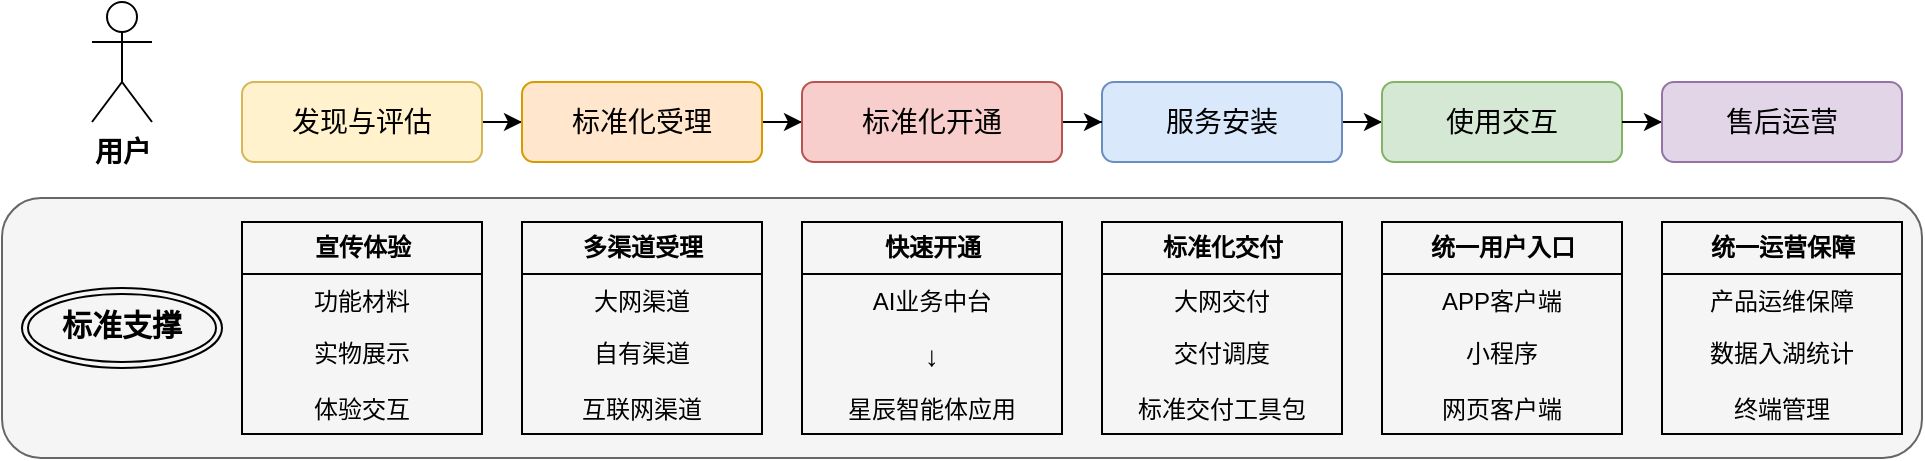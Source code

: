 <mxfile version="24.6.4" type="github">
  <diagram name="第 1 页" id="skmfDQism_-odXpiqAvK">
    <mxGraphModel dx="1773" dy="629" grid="1" gridSize="10" guides="1" tooltips="1" connect="1" arrows="1" fold="1" page="1" pageScale="1" pageWidth="827" pageHeight="1169" math="0" shadow="0">
      <root>
        <mxCell id="0" />
        <mxCell id="1" parent="0" />
        <mxCell id="_hDBVAwAWdwa8NDzi-Jl-86" value="" style="rounded=1;whiteSpace=wrap;html=1;align=left;verticalAlign=top;spacingLeft=4;spacingRight=4;fontFamily=Helvetica;fontSize=12;fontColor=#333333;fillColor=#f5f5f5;strokeColor=#666666;" parent="1" vertex="1">
          <mxGeometry x="-20" y="268" width="960" height="130" as="geometry" />
        </mxCell>
        <mxCell id="_hDBVAwAWdwa8NDzi-Jl-2" value="&lt;font style=&quot;font-size: 14px;&quot;&gt;&lt;b&gt;用户&lt;/b&gt;&lt;/font&gt;" style="shape=umlActor;verticalLabelPosition=bottom;verticalAlign=top;html=1;outlineConnect=0;" parent="1" vertex="1">
          <mxGeometry x="25" y="170" width="30" height="60" as="geometry" />
        </mxCell>
        <mxCell id="_hDBVAwAWdwa8NDzi-Jl-40" value="" style="edgeStyle=orthogonalEdgeStyle;rounded=0;orthogonalLoop=1;jettySize=auto;html=1;fontFamily=Helvetica;fontSize=12;fontColor=default;" parent="1" source="_hDBVAwAWdwa8NDzi-Jl-10" target="_hDBVAwAWdwa8NDzi-Jl-19" edge="1">
          <mxGeometry relative="1" as="geometry" />
        </mxCell>
        <mxCell id="_hDBVAwAWdwa8NDzi-Jl-10" value="&lt;font style=&quot;font-size: 14px;&quot;&gt;发现与评估&lt;/font&gt;" style="rounded=1;whiteSpace=wrap;html=1;fillColor=#fff2cc;strokeColor=#d6b656;" parent="1" vertex="1">
          <mxGeometry x="100" y="210" width="120" height="40" as="geometry" />
        </mxCell>
        <mxCell id="_hDBVAwAWdwa8NDzi-Jl-15" value="&lt;b&gt;宣传体验&lt;/b&gt;" style="swimlane;fontStyle=0;childLayout=stackLayout;horizontal=1;startSize=26;fillColor=none;horizontalStack=0;resizeParent=1;resizeParentMax=0;resizeLast=0;collapsible=1;marginBottom=0;html=1;" parent="1" vertex="1">
          <mxGeometry x="100" y="280" width="120" height="106" as="geometry">
            <mxRectangle x="110" y="280" width="60" height="30" as="alternateBounds" />
          </mxGeometry>
        </mxCell>
        <mxCell id="_hDBVAwAWdwa8NDzi-Jl-16" value="功能材料" style="text;strokeColor=none;fillColor=none;align=center;verticalAlign=top;spacingLeft=4;spacingRight=4;overflow=hidden;rotatable=0;points=[[0,0.5],[1,0.5]];portConstraint=eastwest;whiteSpace=wrap;html=1;" parent="_hDBVAwAWdwa8NDzi-Jl-15" vertex="1">
          <mxGeometry y="26" width="120" height="26" as="geometry" />
        </mxCell>
        <mxCell id="_hDBVAwAWdwa8NDzi-Jl-17" value="实物展示" style="text;strokeColor=none;fillColor=none;align=center;verticalAlign=top;spacingLeft=4;spacingRight=4;overflow=hidden;rotatable=0;points=[[0,0.5],[1,0.5]];portConstraint=eastwest;whiteSpace=wrap;html=1;" parent="_hDBVAwAWdwa8NDzi-Jl-15" vertex="1">
          <mxGeometry y="52" width="120" height="28" as="geometry" />
        </mxCell>
        <mxCell id="_hDBVAwAWdwa8NDzi-Jl-18" value="体验交互" style="text;strokeColor=none;fillColor=none;align=center;verticalAlign=top;spacingLeft=4;spacingRight=4;overflow=hidden;rotatable=0;points=[[0,0.5],[1,0.5]];portConstraint=eastwest;whiteSpace=wrap;html=1;" parent="_hDBVAwAWdwa8NDzi-Jl-15" vertex="1">
          <mxGeometry y="80" width="120" height="26" as="geometry" />
        </mxCell>
        <mxCell id="_hDBVAwAWdwa8NDzi-Jl-49" value="" style="edgeStyle=orthogonalEdgeStyle;rounded=0;orthogonalLoop=1;jettySize=auto;html=1;fontFamily=Helvetica;fontSize=12;fontColor=default;" parent="1" source="_hDBVAwAWdwa8NDzi-Jl-19" target="_hDBVAwAWdwa8NDzi-Jl-44" edge="1">
          <mxGeometry relative="1" as="geometry" />
        </mxCell>
        <mxCell id="_hDBVAwAWdwa8NDzi-Jl-19" value="&lt;font style=&quot;font-size: 14px;&quot;&gt;标准化受理&lt;/font&gt;" style="rounded=1;whiteSpace=wrap;html=1;fillColor=#ffe6cc;strokeColor=#d79b00;" parent="1" vertex="1">
          <mxGeometry x="240" y="210" width="120" height="40" as="geometry" />
        </mxCell>
        <mxCell id="_hDBVAwAWdwa8NDzi-Jl-42" value="" style="edgeStyle=orthogonalEdgeStyle;rounded=0;orthogonalLoop=1;jettySize=auto;html=1;fontFamily=Helvetica;fontSize=12;fontColor=default;" parent="1" source="_hDBVAwAWdwa8NDzi-Jl-20" target="_hDBVAwAWdwa8NDzi-Jl-21" edge="1">
          <mxGeometry relative="1" as="geometry" />
        </mxCell>
        <mxCell id="_hDBVAwAWdwa8NDzi-Jl-20" value="&lt;span style=&quot;font-size: 14px;&quot;&gt;服务安装&lt;/span&gt;" style="rounded=1;whiteSpace=wrap;html=1;fillColor=#dae8fc;strokeColor=#6c8ebf;" parent="1" vertex="1">
          <mxGeometry x="530" y="210" width="120" height="40" as="geometry" />
        </mxCell>
        <mxCell id="_hDBVAwAWdwa8NDzi-Jl-21" value="&lt;span style=&quot;font-size: 14px;&quot;&gt;使用交互&lt;/span&gt;" style="rounded=1;whiteSpace=wrap;html=1;fillColor=#d5e8d4;strokeColor=#82b366;" parent="1" vertex="1">
          <mxGeometry x="670" y="210" width="120" height="40" as="geometry" />
        </mxCell>
        <mxCell id="_hDBVAwAWdwa8NDzi-Jl-24" value="&lt;b&gt;多渠道受理&lt;/b&gt;" style="swimlane;fontStyle=0;childLayout=stackLayout;horizontal=1;startSize=26;fillColor=none;horizontalStack=0;resizeParent=1;resizeParentMax=0;resizeLast=0;collapsible=1;marginBottom=0;html=1;" parent="1" vertex="1">
          <mxGeometry x="240" y="280" width="120" height="106" as="geometry">
            <mxRectangle x="110" y="280" width="60" height="30" as="alternateBounds" />
          </mxGeometry>
        </mxCell>
        <mxCell id="_hDBVAwAWdwa8NDzi-Jl-25" value="大网渠道" style="text;strokeColor=none;fillColor=none;align=center;verticalAlign=top;spacingLeft=4;spacingRight=4;overflow=hidden;rotatable=0;points=[[0,0.5],[1,0.5]];portConstraint=eastwest;whiteSpace=wrap;html=1;" parent="_hDBVAwAWdwa8NDzi-Jl-24" vertex="1">
          <mxGeometry y="26" width="120" height="26" as="geometry" />
        </mxCell>
        <mxCell id="_hDBVAwAWdwa8NDzi-Jl-26" value="自有渠道" style="text;strokeColor=none;fillColor=none;align=center;verticalAlign=top;spacingLeft=4;spacingRight=4;overflow=hidden;rotatable=0;points=[[0,0.5],[1,0.5]];portConstraint=eastwest;whiteSpace=wrap;html=1;" parent="_hDBVAwAWdwa8NDzi-Jl-24" vertex="1">
          <mxGeometry y="52" width="120" height="28" as="geometry" />
        </mxCell>
        <mxCell id="_hDBVAwAWdwa8NDzi-Jl-27" value="互联网渠道" style="text;strokeColor=none;fillColor=none;align=center;verticalAlign=top;spacingLeft=4;spacingRight=4;overflow=hidden;rotatable=0;points=[[0,0.5],[1,0.5]];portConstraint=eastwest;whiteSpace=wrap;html=1;" parent="_hDBVAwAWdwa8NDzi-Jl-24" vertex="1">
          <mxGeometry y="80" width="120" height="26" as="geometry" />
        </mxCell>
        <mxCell id="_hDBVAwAWdwa8NDzi-Jl-32" value="&lt;b&gt;标准化交付&lt;/b&gt;" style="swimlane;fontStyle=0;childLayout=stackLayout;horizontal=1;startSize=26;fillColor=none;horizontalStack=0;resizeParent=1;resizeParentMax=0;resizeLast=0;collapsible=1;marginBottom=0;html=1;" parent="1" vertex="1">
          <mxGeometry x="530" y="280" width="120" height="106" as="geometry">
            <mxRectangle x="110" y="280" width="60" height="30" as="alternateBounds" />
          </mxGeometry>
        </mxCell>
        <mxCell id="_hDBVAwAWdwa8NDzi-Jl-33" value="大网交付" style="text;strokeColor=none;fillColor=none;align=center;verticalAlign=top;spacingLeft=4;spacingRight=4;overflow=hidden;rotatable=0;points=[[0,0.5],[1,0.5]];portConstraint=eastwest;whiteSpace=wrap;html=1;" parent="_hDBVAwAWdwa8NDzi-Jl-32" vertex="1">
          <mxGeometry y="26" width="120" height="26" as="geometry" />
        </mxCell>
        <mxCell id="_hDBVAwAWdwa8NDzi-Jl-34" value="交付调度" style="text;strokeColor=none;fillColor=none;align=center;verticalAlign=top;spacingLeft=4;spacingRight=4;overflow=hidden;rotatable=0;points=[[0,0.5],[1,0.5]];portConstraint=eastwest;whiteSpace=wrap;html=1;" parent="_hDBVAwAWdwa8NDzi-Jl-32" vertex="1">
          <mxGeometry y="52" width="120" height="28" as="geometry" />
        </mxCell>
        <mxCell id="_hDBVAwAWdwa8NDzi-Jl-35" value="标准交付工具包" style="text;strokeColor=none;fillColor=none;align=center;verticalAlign=top;spacingLeft=4;spacingRight=4;overflow=hidden;rotatable=0;points=[[0,0.5],[1,0.5]];portConstraint=eastwest;whiteSpace=wrap;html=1;" parent="_hDBVAwAWdwa8NDzi-Jl-32" vertex="1">
          <mxGeometry y="80" width="120" height="26" as="geometry" />
        </mxCell>
        <mxCell id="_hDBVAwAWdwa8NDzi-Jl-36" value="&lt;b&gt;统一用户入口&lt;/b&gt;" style="swimlane;fontStyle=0;childLayout=stackLayout;horizontal=1;startSize=26;fillColor=none;horizontalStack=0;resizeParent=1;resizeParentMax=0;resizeLast=0;collapsible=1;marginBottom=0;html=1;" parent="1" vertex="1">
          <mxGeometry x="670" y="280" width="120" height="106" as="geometry">
            <mxRectangle x="110" y="280" width="60" height="30" as="alternateBounds" />
          </mxGeometry>
        </mxCell>
        <mxCell id="_hDBVAwAWdwa8NDzi-Jl-37" value="APP客户端" style="text;strokeColor=none;fillColor=none;align=center;verticalAlign=top;spacingLeft=4;spacingRight=4;overflow=hidden;rotatable=0;points=[[0,0.5],[1,0.5]];portConstraint=eastwest;whiteSpace=wrap;html=1;" parent="_hDBVAwAWdwa8NDzi-Jl-36" vertex="1">
          <mxGeometry y="26" width="120" height="26" as="geometry" />
        </mxCell>
        <mxCell id="_hDBVAwAWdwa8NDzi-Jl-38" value="小程序" style="text;strokeColor=none;fillColor=none;align=center;verticalAlign=top;spacingLeft=4;spacingRight=4;overflow=hidden;rotatable=0;points=[[0,0.5],[1,0.5]];portConstraint=eastwest;whiteSpace=wrap;html=1;" parent="_hDBVAwAWdwa8NDzi-Jl-36" vertex="1">
          <mxGeometry y="52" width="120" height="28" as="geometry" />
        </mxCell>
        <mxCell id="_hDBVAwAWdwa8NDzi-Jl-39" value="网页客户端" style="text;strokeColor=none;fillColor=none;align=center;verticalAlign=top;spacingLeft=4;spacingRight=4;overflow=hidden;rotatable=0;points=[[0,0.5],[1,0.5]];portConstraint=eastwest;whiteSpace=wrap;html=1;" parent="_hDBVAwAWdwa8NDzi-Jl-36" vertex="1">
          <mxGeometry y="80" width="120" height="26" as="geometry" />
        </mxCell>
        <mxCell id="_hDBVAwAWdwa8NDzi-Jl-51" value="" style="edgeStyle=orthogonalEdgeStyle;rounded=0;orthogonalLoop=1;jettySize=auto;html=1;fontFamily=Helvetica;fontSize=12;fontColor=default;" parent="1" source="_hDBVAwAWdwa8NDzi-Jl-44" target="_hDBVAwAWdwa8NDzi-Jl-20" edge="1">
          <mxGeometry relative="1" as="geometry" />
        </mxCell>
        <mxCell id="_hDBVAwAWdwa8NDzi-Jl-44" value="&lt;font style=&quot;font-size: 14px;&quot;&gt;标准化开通&lt;/font&gt;" style="rounded=1;whiteSpace=wrap;html=1;fillColor=#f8cecc;strokeColor=#b85450;" parent="1" vertex="1">
          <mxGeometry x="380" y="210" width="130" height="40" as="geometry" />
        </mxCell>
        <mxCell id="_hDBVAwAWdwa8NDzi-Jl-45" value="&lt;b&gt;快速开通&lt;/b&gt;" style="swimlane;fontStyle=0;childLayout=stackLayout;horizontal=1;startSize=26;fillColor=none;horizontalStack=0;resizeParent=1;resizeParentMax=0;resizeLast=0;collapsible=1;marginBottom=0;html=1;" parent="1" vertex="1">
          <mxGeometry x="380" y="280" width="130" height="106" as="geometry">
            <mxRectangle x="110" y="280" width="60" height="30" as="alternateBounds" />
          </mxGeometry>
        </mxCell>
        <mxCell id="_hDBVAwAWdwa8NDzi-Jl-46" value="AI业务中台" style="text;strokeColor=none;fillColor=none;align=center;verticalAlign=top;spacingLeft=4;spacingRight=4;overflow=hidden;rotatable=0;points=[[0,0.5],[1,0.5]];portConstraint=eastwest;whiteSpace=wrap;html=1;" parent="_hDBVAwAWdwa8NDzi-Jl-45" vertex="1">
          <mxGeometry y="26" width="130" height="26" as="geometry" />
        </mxCell>
        <mxCell id="_hDBVAwAWdwa8NDzi-Jl-47" value="&lt;font style=&quot;font-size: 14px;&quot;&gt;&lt;b&gt;↓&lt;/b&gt;&lt;/font&gt;" style="text;strokeColor=none;fillColor=none;align=center;verticalAlign=top;spacingLeft=4;spacingRight=4;overflow=hidden;rotatable=0;points=[[0,0.5],[1,0.5]];portConstraint=eastwest;whiteSpace=wrap;html=1;" parent="_hDBVAwAWdwa8NDzi-Jl-45" vertex="1">
          <mxGeometry y="52" width="130" height="28" as="geometry" />
        </mxCell>
        <mxCell id="_hDBVAwAWdwa8NDzi-Jl-48" value="星辰智能体应用" style="text;strokeColor=none;fillColor=none;align=center;verticalAlign=top;spacingLeft=4;spacingRight=4;overflow=hidden;rotatable=0;points=[[0,0.5],[1,0.5]];portConstraint=eastwest;whiteSpace=wrap;html=1;" parent="_hDBVAwAWdwa8NDzi-Jl-45" vertex="1">
          <mxGeometry y="80" width="130" height="26" as="geometry" />
        </mxCell>
        <mxCell id="_hDBVAwAWdwa8NDzi-Jl-52" value="" style="edgeStyle=orthogonalEdgeStyle;rounded=0;orthogonalLoop=1;jettySize=auto;html=1;fontFamily=Helvetica;fontSize=12;fontColor=default;" parent="1" source="_hDBVAwAWdwa8NDzi-Jl-21" target="_hDBVAwAWdwa8NDzi-Jl-53" edge="1">
          <mxGeometry relative="1" as="geometry">
            <mxPoint x="840" y="230" as="sourcePoint" />
          </mxGeometry>
        </mxCell>
        <mxCell id="_hDBVAwAWdwa8NDzi-Jl-53" value="&lt;span style=&quot;font-size: 14px;&quot;&gt;售后运营&lt;/span&gt;" style="rounded=1;whiteSpace=wrap;html=1;fillColor=#e1d5e7;strokeColor=#9673a6;" parent="1" vertex="1">
          <mxGeometry x="810" y="210" width="120" height="40" as="geometry" />
        </mxCell>
        <mxCell id="_hDBVAwAWdwa8NDzi-Jl-54" value="&lt;b&gt;统一运营保障&lt;/b&gt;" style="swimlane;fontStyle=0;childLayout=stackLayout;horizontal=1;startSize=26;fillColor=none;horizontalStack=0;resizeParent=1;resizeParentMax=0;resizeLast=0;collapsible=1;marginBottom=0;html=1;" parent="1" vertex="1">
          <mxGeometry x="810" y="280" width="120" height="106" as="geometry">
            <mxRectangle x="110" y="280" width="60" height="30" as="alternateBounds" />
          </mxGeometry>
        </mxCell>
        <mxCell id="_hDBVAwAWdwa8NDzi-Jl-55" value="产品运维保障" style="text;strokeColor=none;fillColor=none;align=center;verticalAlign=top;spacingLeft=4;spacingRight=4;overflow=hidden;rotatable=0;points=[[0,0.5],[1,0.5]];portConstraint=eastwest;whiteSpace=wrap;html=1;" parent="_hDBVAwAWdwa8NDzi-Jl-54" vertex="1">
          <mxGeometry y="26" width="120" height="26" as="geometry" />
        </mxCell>
        <mxCell id="_hDBVAwAWdwa8NDzi-Jl-56" value="数据入湖统计" style="text;strokeColor=none;fillColor=none;align=center;verticalAlign=top;spacingLeft=4;spacingRight=4;overflow=hidden;rotatable=0;points=[[0,0.5],[1,0.5]];portConstraint=eastwest;whiteSpace=wrap;html=1;" parent="_hDBVAwAWdwa8NDzi-Jl-54" vertex="1">
          <mxGeometry y="52" width="120" height="28" as="geometry" />
        </mxCell>
        <mxCell id="_hDBVAwAWdwa8NDzi-Jl-57" value="终端管理" style="text;strokeColor=none;fillColor=none;align=center;verticalAlign=top;spacingLeft=4;spacingRight=4;overflow=hidden;rotatable=0;points=[[0,0.5],[1,0.5]];portConstraint=eastwest;whiteSpace=wrap;html=1;" parent="_hDBVAwAWdwa8NDzi-Jl-54" vertex="1">
          <mxGeometry y="80" width="120" height="26" as="geometry" />
        </mxCell>
        <mxCell id="_hDBVAwAWdwa8NDzi-Jl-73" value="&lt;div&gt;&lt;span style=&quot;background-color: initial; font-size: 15px;&quot;&gt;&lt;b&gt;标准支撑&lt;/b&gt;&lt;/span&gt;&lt;br&gt;&lt;/div&gt;" style="ellipse;shape=doubleEllipse;margin=3;whiteSpace=wrap;html=1;align=center;verticalAlign=top;spacingLeft=4;spacingRight=4;fontFamily=Helvetica;fontSize=12;fontColor=default;fillColor=none;gradientColor=none;" parent="1" vertex="1">
          <mxGeometry x="-10" y="313" width="100" height="40" as="geometry" />
        </mxCell>
      </root>
    </mxGraphModel>
  </diagram>
</mxfile>
